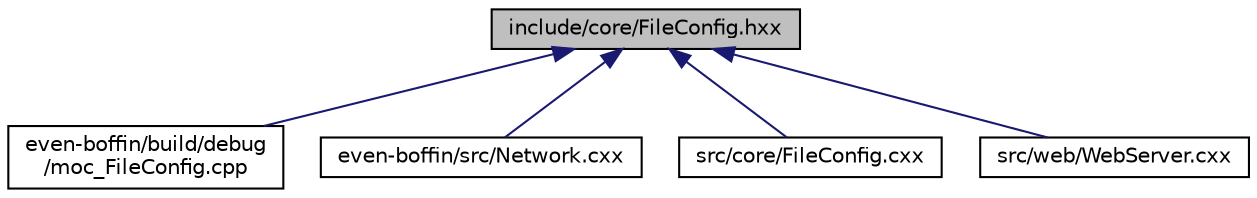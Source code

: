 digraph "include/core/FileConfig.hxx"
{
  edge [fontname="Helvetica",fontsize="10",labelfontname="Helvetica",labelfontsize="10"];
  node [fontname="Helvetica",fontsize="10",shape=record];
  Node3 [label="include/core/FileConfig.hxx",height=0.2,width=0.4,color="black", fillcolor="grey75", style="filled", fontcolor="black"];
  Node3 -> Node4 [dir="back",color="midnightblue",fontsize="10",style="solid"];
  Node4 [label="even-boffin/build/debug\l/moc_FileConfig.cpp",height=0.2,width=0.4,color="black", fillcolor="white", style="filled",URL="$moc___file_config_8cpp_source.html"];
  Node3 -> Node5 [dir="back",color="midnightblue",fontsize="10",style="solid"];
  Node5 [label="even-boffin/src/Network.cxx",height=0.2,width=0.4,color="black", fillcolor="white", style="filled",URL="$_network_8cxx.html"];
  Node3 -> Node6 [dir="back",color="midnightblue",fontsize="10",style="solid"];
  Node6 [label="src/core/FileConfig.cxx",height=0.2,width=0.4,color="black", fillcolor="white", style="filled",URL="$_file_config_8cxx.html"];
  Node3 -> Node7 [dir="back",color="midnightblue",fontsize="10",style="solid"];
  Node7 [label="src/web/WebServer.cxx",height=0.2,width=0.4,color="black", fillcolor="white", style="filled",URL="$_web_server_8cxx.html"];
}
